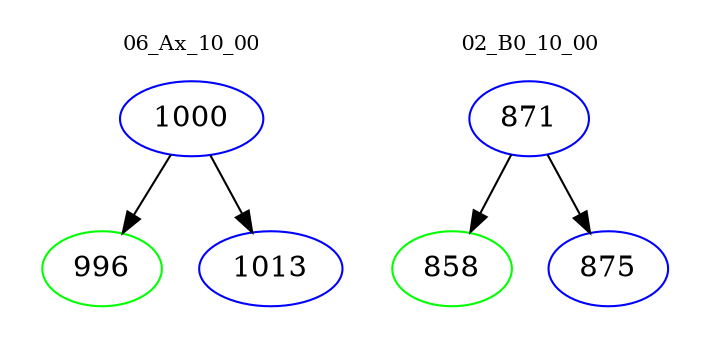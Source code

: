 digraph{
subgraph cluster_0 {
color = white
label = "06_Ax_10_00";
fontsize=10;
T0_1000 [label="1000", color="blue"]
T0_1000 -> T0_996 [color="black"]
T0_996 [label="996", color="green"]
T0_1000 -> T0_1013 [color="black"]
T0_1013 [label="1013", color="blue"]
}
subgraph cluster_1 {
color = white
label = "02_B0_10_00";
fontsize=10;
T1_871 [label="871", color="blue"]
T1_871 -> T1_858 [color="black"]
T1_858 [label="858", color="green"]
T1_871 -> T1_875 [color="black"]
T1_875 [label="875", color="blue"]
}
}
